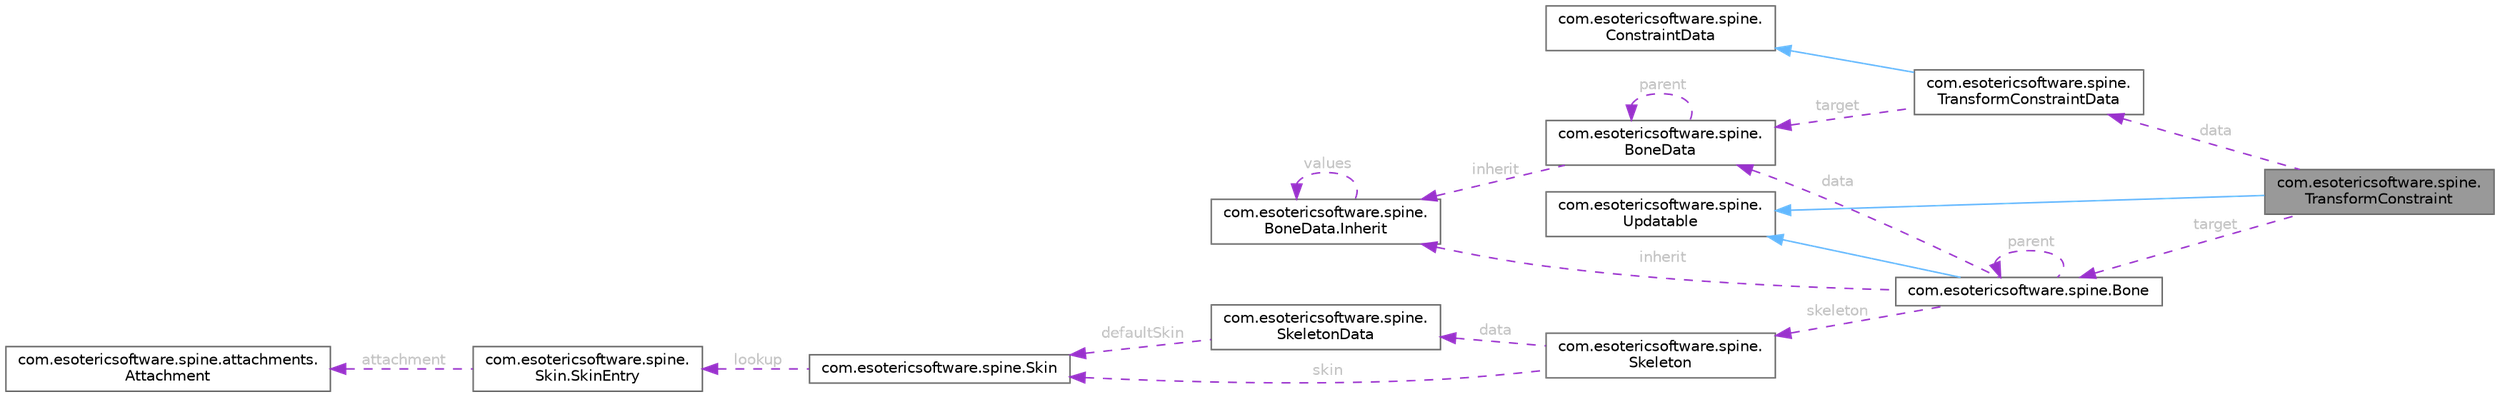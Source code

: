 digraph "com.esotericsoftware.spine.TransformConstraint"
{
 // LATEX_PDF_SIZE
  bgcolor="transparent";
  edge [fontname=Helvetica,fontsize=10,labelfontname=Helvetica,labelfontsize=10];
  node [fontname=Helvetica,fontsize=10,shape=box,height=0.2,width=0.4];
  rankdir="LR";
  Node1 [id="Node000001",label="com.esotericsoftware.spine.\lTransformConstraint",height=0.2,width=0.4,color="gray40", fillcolor="grey60", style="filled", fontcolor="black",tooltip=" "];
  Node2 -> Node1 [id="edge1_Node000001_Node000002",dir="back",color="steelblue1",style="solid",tooltip=" "];
  Node2 [id="Node000002",label="com.esotericsoftware.spine.\lUpdatable",height=0.2,width=0.4,color="gray40", fillcolor="white", style="filled",URL="$interfacecom_1_1esotericsoftware_1_1spine_1_1_updatable.html",tooltip=" "];
  Node3 -> Node1 [id="edge2_Node000001_Node000003",dir="back",color="darkorchid3",style="dashed",tooltip=" ",label=" data",fontcolor="grey" ];
  Node3 [id="Node000003",label="com.esotericsoftware.spine.\lTransformConstraintData",height=0.2,width=0.4,color="gray40", fillcolor="white", style="filled",URL="$classcom_1_1esotericsoftware_1_1spine_1_1_transform_constraint_data.html",tooltip=" "];
  Node4 -> Node3 [id="edge3_Node000003_Node000004",dir="back",color="steelblue1",style="solid",tooltip=" "];
  Node4 [id="Node000004",label="com.esotericsoftware.spine.\lConstraintData",height=0.2,width=0.4,color="gray40", fillcolor="white", style="filled",URL="$classcom_1_1esotericsoftware_1_1spine_1_1_constraint_data.html",tooltip=" "];
  Node5 -> Node3 [id="edge4_Node000003_Node000005",dir="back",color="darkorchid3",style="dashed",tooltip=" ",label=" target",fontcolor="grey" ];
  Node5 [id="Node000005",label="com.esotericsoftware.spine.\lBoneData",height=0.2,width=0.4,color="gray40", fillcolor="white", style="filled",URL="$classcom_1_1esotericsoftware_1_1spine_1_1_bone_data.html",tooltip=" "];
  Node5 -> Node5 [id="edge5_Node000005_Node000005",dir="back",color="darkorchid3",style="dashed",tooltip=" ",label=" parent",fontcolor="grey" ];
  Node6 -> Node5 [id="edge6_Node000005_Node000006",dir="back",color="darkorchid3",style="dashed",tooltip=" ",label=" inherit",fontcolor="grey" ];
  Node6 [id="Node000006",label="com.esotericsoftware.spine.\lBoneData.Inherit",height=0.2,width=0.4,color="gray40", fillcolor="white", style="filled",URL="$enumcom_1_1esotericsoftware_1_1spine_1_1_bone_data_1_1_inherit.html",tooltip=" "];
  Node6 -> Node6 [id="edge7_Node000006_Node000006",dir="back",color="darkorchid3",style="dashed",tooltip=" ",label=" values",fontcolor="grey" ];
  Node7 -> Node1 [id="edge8_Node000001_Node000007",dir="back",color="darkorchid3",style="dashed",tooltip=" ",label=" target",fontcolor="grey" ];
  Node7 [id="Node000007",label="com.esotericsoftware.spine.Bone",height=0.2,width=0.4,color="gray40", fillcolor="white", style="filled",URL="$classcom_1_1esotericsoftware_1_1spine_1_1_bone.html",tooltip=" "];
  Node2 -> Node7 [id="edge9_Node000007_Node000002",dir="back",color="steelblue1",style="solid",tooltip=" "];
  Node5 -> Node7 [id="edge10_Node000007_Node000005",dir="back",color="darkorchid3",style="dashed",tooltip=" ",label=" data",fontcolor="grey" ];
  Node8 -> Node7 [id="edge11_Node000007_Node000008",dir="back",color="darkorchid3",style="dashed",tooltip=" ",label=" skeleton",fontcolor="grey" ];
  Node8 [id="Node000008",label="com.esotericsoftware.spine.\lSkeleton",height=0.2,width=0.4,color="gray40", fillcolor="white", style="filled",URL="$classcom_1_1esotericsoftware_1_1spine_1_1_skeleton.html",tooltip=" "];
  Node9 -> Node8 [id="edge12_Node000008_Node000009",dir="back",color="darkorchid3",style="dashed",tooltip=" ",label=" data",fontcolor="grey" ];
  Node9 [id="Node000009",label="com.esotericsoftware.spine.\lSkeletonData",height=0.2,width=0.4,color="gray40", fillcolor="white", style="filled",URL="$classcom_1_1esotericsoftware_1_1spine_1_1_skeleton_data.html",tooltip=" "];
  Node10 -> Node9 [id="edge13_Node000009_Node000010",dir="back",color="darkorchid3",style="dashed",tooltip=" ",label=" defaultSkin",fontcolor="grey" ];
  Node10 [id="Node000010",label="com.esotericsoftware.spine.Skin",height=0.2,width=0.4,color="gray40", fillcolor="white", style="filled",URL="$classcom_1_1esotericsoftware_1_1spine_1_1_skin.html",tooltip=" "];
  Node11 -> Node10 [id="edge14_Node000010_Node000011",dir="back",color="darkorchid3",style="dashed",tooltip=" ",label=" lookup",fontcolor="grey" ];
  Node11 [id="Node000011",label="com.esotericsoftware.spine.\lSkin.SkinEntry",height=0.2,width=0.4,color="gray40", fillcolor="white", style="filled",URL="$classcom_1_1esotericsoftware_1_1spine_1_1_skin_1_1_skin_entry.html",tooltip=" "];
  Node12 -> Node11 [id="edge15_Node000011_Node000012",dir="back",color="darkorchid3",style="dashed",tooltip=" ",label=" attachment",fontcolor="grey" ];
  Node12 [id="Node000012",label="com.esotericsoftware.spine.attachments.\lAttachment",height=0.2,width=0.4,color="gray40", fillcolor="white", style="filled",URL="$classcom_1_1esotericsoftware_1_1spine_1_1attachments_1_1_attachment.html",tooltip=" "];
  Node10 -> Node8 [id="edge16_Node000008_Node000010",dir="back",color="darkorchid3",style="dashed",tooltip=" ",label=" skin",fontcolor="grey" ];
  Node7 -> Node7 [id="edge17_Node000007_Node000007",dir="back",color="darkorchid3",style="dashed",tooltip=" ",label=" parent",fontcolor="grey" ];
  Node6 -> Node7 [id="edge18_Node000007_Node000006",dir="back",color="darkorchid3",style="dashed",tooltip=" ",label=" inherit",fontcolor="grey" ];
}
